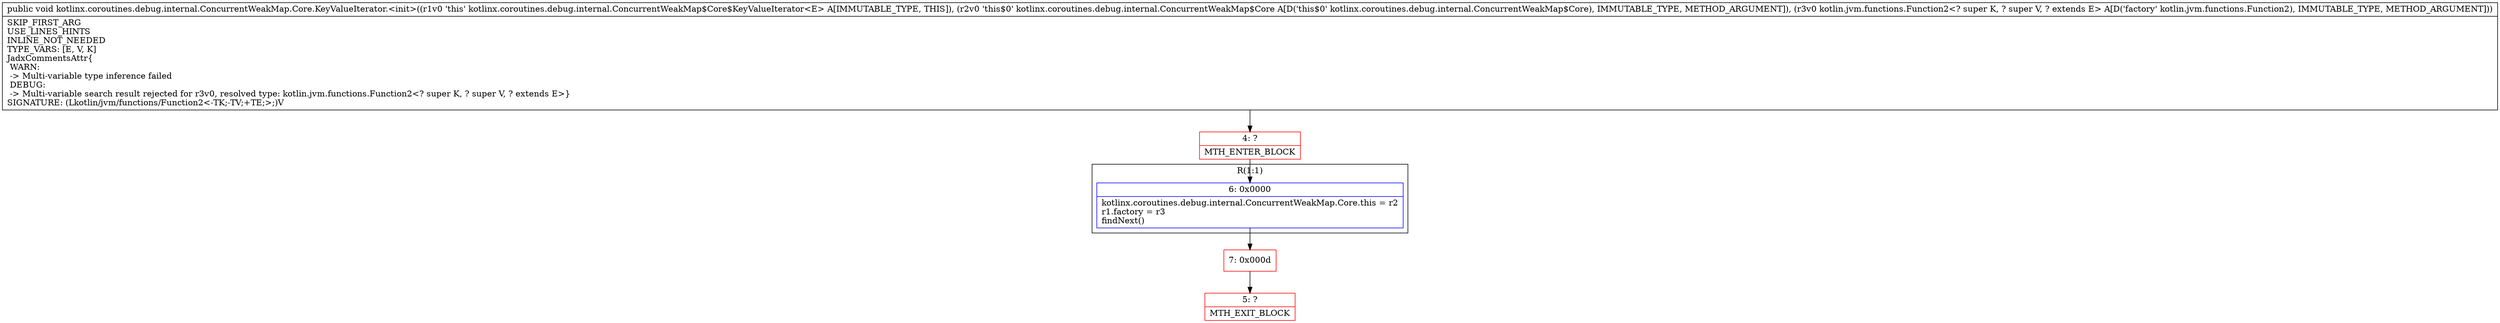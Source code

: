 digraph "CFG forkotlinx.coroutines.debug.internal.ConcurrentWeakMap.Core.KeyValueIterator.\<init\>(Lkotlinx\/coroutines\/debug\/internal\/ConcurrentWeakMap$Core;Lkotlin\/jvm\/functions\/Function2;)V" {
subgraph cluster_Region_966495451 {
label = "R(1:1)";
node [shape=record,color=blue];
Node_6 [shape=record,label="{6\:\ 0x0000|kotlinx.coroutines.debug.internal.ConcurrentWeakMap.Core.this = r2\lr1.factory = r3\lfindNext()\l}"];
}
Node_4 [shape=record,color=red,label="{4\:\ ?|MTH_ENTER_BLOCK\l}"];
Node_7 [shape=record,color=red,label="{7\:\ 0x000d}"];
Node_5 [shape=record,color=red,label="{5\:\ ?|MTH_EXIT_BLOCK\l}"];
MethodNode[shape=record,label="{public void kotlinx.coroutines.debug.internal.ConcurrentWeakMap.Core.KeyValueIterator.\<init\>((r1v0 'this' kotlinx.coroutines.debug.internal.ConcurrentWeakMap$Core$KeyValueIterator\<E\> A[IMMUTABLE_TYPE, THIS]), (r2v0 'this$0' kotlinx.coroutines.debug.internal.ConcurrentWeakMap$Core A[D('this$0' kotlinx.coroutines.debug.internal.ConcurrentWeakMap$Core), IMMUTABLE_TYPE, METHOD_ARGUMENT]), (r3v0 kotlin.jvm.functions.Function2\<? super K, ? super V, ? extends E\> A[D('factory' kotlin.jvm.functions.Function2), IMMUTABLE_TYPE, METHOD_ARGUMENT]))  | SKIP_FIRST_ARG\lUSE_LINES_HINTS\lINLINE_NOT_NEEDED\lTYPE_VARS: [E, V, K]\lJadxCommentsAttr\{\l WARN: \l \-\> Multi\-variable type inference failed\l DEBUG: \l \-\> Multi\-variable search result rejected for r3v0, resolved type: kotlin.jvm.functions.Function2\<? super K, ? super V, ? extends E\>\}\lSIGNATURE: (Lkotlin\/jvm\/functions\/Function2\<\-TK;\-TV;+TE;\>;)V\l}"];
MethodNode -> Node_4;Node_6 -> Node_7;
Node_4 -> Node_6;
Node_7 -> Node_5;
}

